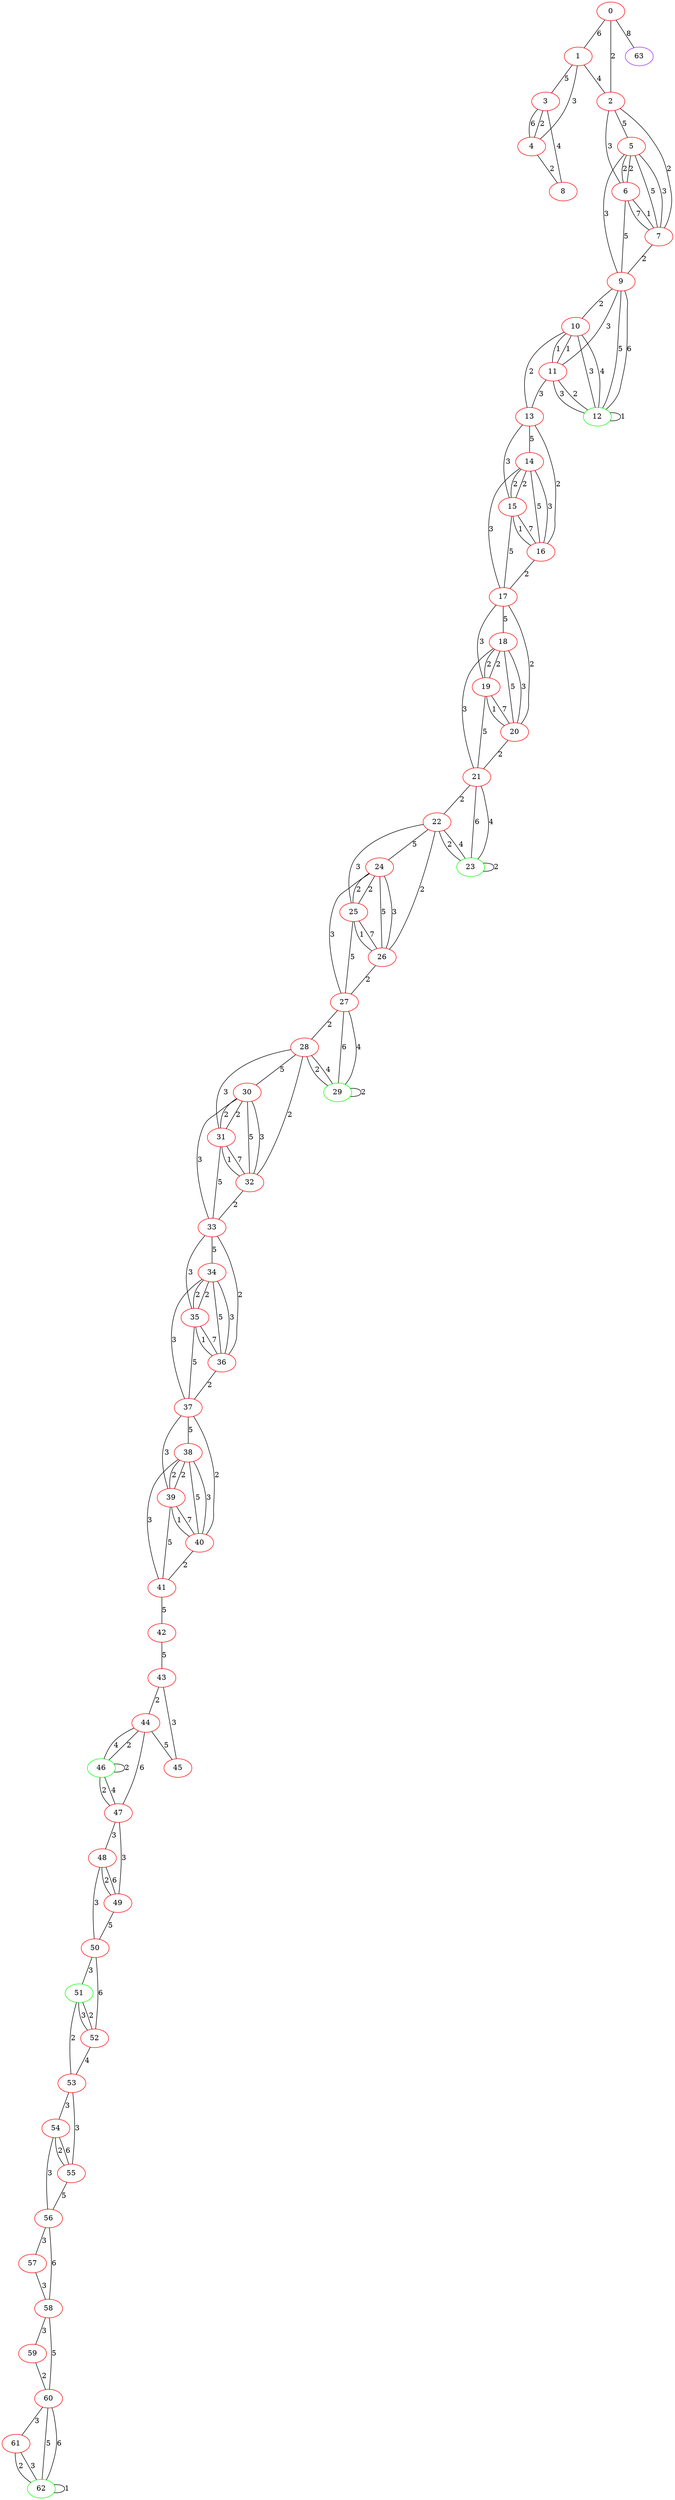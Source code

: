 graph "" {
0 [color=red, weight=1];
1 [color=red, weight=1];
2 [color=red, weight=1];
3 [color=red, weight=1];
4 [color=red, weight=1];
5 [color=red, weight=1];
6 [color=red, weight=1];
7 [color=red, weight=1];
8 [color=red, weight=1];
9 [color=red, weight=1];
10 [color=red, weight=1];
11 [color=red, weight=1];
12 [color=green, weight=2];
13 [color=red, weight=1];
14 [color=red, weight=1];
15 [color=red, weight=1];
16 [color=red, weight=1];
17 [color=red, weight=1];
18 [color=red, weight=1];
19 [color=red, weight=1];
20 [color=red, weight=1];
21 [color=red, weight=1];
22 [color=red, weight=1];
23 [color=green, weight=2];
24 [color=red, weight=1];
25 [color=red, weight=1];
26 [color=red, weight=1];
27 [color=red, weight=1];
28 [color=red, weight=1];
29 [color=green, weight=2];
30 [color=red, weight=1];
31 [color=red, weight=1];
32 [color=red, weight=1];
33 [color=red, weight=1];
34 [color=red, weight=1];
35 [color=red, weight=1];
36 [color=red, weight=1];
37 [color=red, weight=1];
38 [color=red, weight=1];
39 [color=red, weight=1];
40 [color=red, weight=1];
41 [color=red, weight=1];
42 [color=red, weight=1];
43 [color=red, weight=1];
44 [color=red, weight=1];
45 [color=red, weight=1];
46 [color=green, weight=2];
47 [color=red, weight=1];
48 [color=red, weight=1];
49 [color=red, weight=1];
50 [color=red, weight=1];
51 [color=green, weight=2];
52 [color=red, weight=1];
53 [color=red, weight=1];
54 [color=red, weight=1];
55 [color=red, weight=1];
56 [color=red, weight=1];
57 [color=red, weight=1];
58 [color=red, weight=1];
59 [color=red, weight=1];
60 [color=red, weight=1];
61 [color=red, weight=1];
62 [color=green, weight=2];
63 [color=purple, weight=4];
0 -- 1  [key=0, label=6];
0 -- 2  [key=0, label=2];
0 -- 63  [key=0, label=8];
1 -- 2  [key=0, label=4];
1 -- 3  [key=0, label=5];
1 -- 4  [key=0, label=3];
2 -- 5  [key=0, label=5];
2 -- 6  [key=0, label=3];
2 -- 7  [key=0, label=2];
3 -- 8  [key=0, label=4];
3 -- 4  [key=0, label=2];
3 -- 4  [key=1, label=6];
4 -- 8  [key=0, label=2];
5 -- 9  [key=0, label=3];
5 -- 6  [key=0, label=2];
5 -- 6  [key=1, label=2];
5 -- 7  [key=0, label=5];
5 -- 7  [key=1, label=3];
6 -- 9  [key=0, label=5];
6 -- 7  [key=0, label=7];
6 -- 7  [key=1, label=1];
7 -- 9  [key=0, label=2];
9 -- 10  [key=0, label=2];
9 -- 11  [key=0, label=3];
9 -- 12  [key=0, label=5];
9 -- 12  [key=1, label=6];
10 -- 11  [key=0, label=1];
10 -- 11  [key=1, label=1];
10 -- 12  [key=0, label=3];
10 -- 12  [key=1, label=4];
10 -- 13  [key=0, label=2];
11 -- 12  [key=0, label=2];
11 -- 12  [key=1, label=3];
11 -- 13  [key=0, label=3];
12 -- 12  [key=0, label=1];
13 -- 16  [key=0, label=2];
13 -- 14  [key=0, label=5];
13 -- 15  [key=0, label=3];
14 -- 16  [key=0, label=5];
14 -- 16  [key=1, label=3];
14 -- 17  [key=0, label=3];
14 -- 15  [key=0, label=2];
14 -- 15  [key=1, label=2];
15 -- 16  [key=0, label=7];
15 -- 16  [key=1, label=1];
15 -- 17  [key=0, label=5];
16 -- 17  [key=0, label=2];
17 -- 18  [key=0, label=5];
17 -- 19  [key=0, label=3];
17 -- 20  [key=0, label=2];
18 -- 19  [key=0, label=2];
18 -- 19  [key=1, label=2];
18 -- 20  [key=0, label=5];
18 -- 20  [key=1, label=3];
18 -- 21  [key=0, label=3];
19 -- 20  [key=0, label=7];
19 -- 20  [key=1, label=1];
19 -- 21  [key=0, label=5];
20 -- 21  [key=0, label=2];
21 -- 22  [key=0, label=2];
21 -- 23  [key=0, label=4];
21 -- 23  [key=1, label=6];
22 -- 24  [key=0, label=5];
22 -- 25  [key=0, label=3];
22 -- 26  [key=0, label=2];
22 -- 23  [key=0, label=2];
22 -- 23  [key=1, label=4];
23 -- 23  [key=0, label=2];
24 -- 25  [key=0, label=2];
24 -- 25  [key=1, label=2];
24 -- 26  [key=0, label=5];
24 -- 26  [key=1, label=3];
24 -- 27  [key=0, label=3];
25 -- 26  [key=0, label=7];
25 -- 26  [key=1, label=1];
25 -- 27  [key=0, label=5];
26 -- 27  [key=0, label=2];
27 -- 28  [key=0, label=2];
27 -- 29  [key=0, label=4];
27 -- 29  [key=1, label=6];
28 -- 32  [key=0, label=2];
28 -- 29  [key=0, label=2];
28 -- 29  [key=1, label=4];
28 -- 30  [key=0, label=5];
28 -- 31  [key=0, label=3];
29 -- 29  [key=0, label=2];
30 -- 32  [key=0, label=5];
30 -- 32  [key=1, label=3];
30 -- 33  [key=0, label=3];
30 -- 31  [key=0, label=2];
30 -- 31  [key=1, label=2];
31 -- 32  [key=0, label=7];
31 -- 32  [key=1, label=1];
31 -- 33  [key=0, label=5];
32 -- 33  [key=0, label=2];
33 -- 34  [key=0, label=5];
33 -- 35  [key=0, label=3];
33 -- 36  [key=0, label=2];
34 -- 35  [key=0, label=2];
34 -- 35  [key=1, label=2];
34 -- 36  [key=0, label=5];
34 -- 36  [key=1, label=3];
34 -- 37  [key=0, label=3];
35 -- 36  [key=0, label=7];
35 -- 36  [key=1, label=1];
35 -- 37  [key=0, label=5];
36 -- 37  [key=0, label=2];
37 -- 38  [key=0, label=5];
37 -- 39  [key=0, label=3];
37 -- 40  [key=0, label=2];
38 -- 40  [key=0, label=5];
38 -- 40  [key=1, label=3];
38 -- 41  [key=0, label=3];
38 -- 39  [key=0, label=2];
38 -- 39  [key=1, label=2];
39 -- 40  [key=0, label=7];
39 -- 40  [key=1, label=1];
39 -- 41  [key=0, label=5];
40 -- 41  [key=0, label=2];
41 -- 42  [key=0, label=5];
42 -- 43  [key=0, label=5];
43 -- 44  [key=0, label=2];
43 -- 45  [key=0, label=3];
44 -- 45  [key=0, label=5];
44 -- 46  [key=0, label=2];
44 -- 46  [key=1, label=4];
44 -- 47  [key=0, label=6];
46 -- 46  [key=0, label=2];
46 -- 47  [key=0, label=4];
46 -- 47  [key=1, label=2];
47 -- 48  [key=0, label=3];
47 -- 49  [key=0, label=3];
48 -- 49  [key=0, label=2];
48 -- 49  [key=1, label=6];
48 -- 50  [key=0, label=3];
49 -- 50  [key=0, label=5];
50 -- 51  [key=0, label=3];
50 -- 52  [key=0, label=6];
51 -- 52  [key=0, label=3];
51 -- 52  [key=1, label=2];
51 -- 53  [key=0, label=2];
52 -- 53  [key=0, label=4];
53 -- 54  [key=0, label=3];
53 -- 55  [key=0, label=3];
54 -- 56  [key=0, label=3];
54 -- 55  [key=0, label=2];
54 -- 55  [key=1, label=6];
55 -- 56  [key=0, label=5];
56 -- 57  [key=0, label=3];
56 -- 58  [key=0, label=6];
57 -- 58  [key=0, label=3];
58 -- 59  [key=0, label=3];
58 -- 60  [key=0, label=5];
59 -- 60  [key=0, label=2];
60 -- 61  [key=0, label=3];
60 -- 62  [key=0, label=5];
60 -- 62  [key=1, label=6];
61 -- 62  [key=0, label=2];
61 -- 62  [key=1, label=3];
62 -- 62  [key=0, label=1];
}
